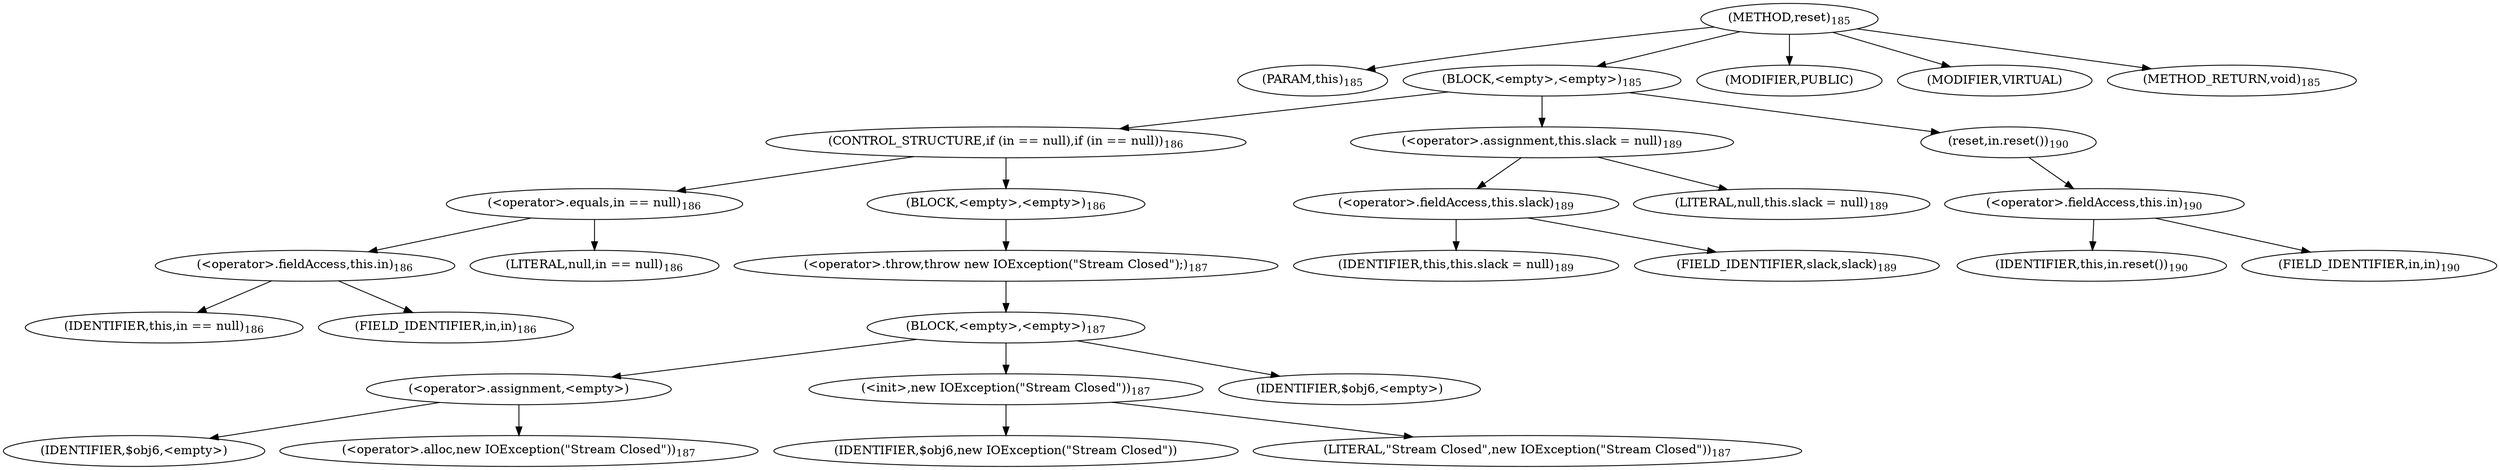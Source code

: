 digraph "reset" {  
"403" [label = <(METHOD,reset)<SUB>185</SUB>> ]
"404" [label = <(PARAM,this)<SUB>185</SUB>> ]
"405" [label = <(BLOCK,&lt;empty&gt;,&lt;empty&gt;)<SUB>185</SUB>> ]
"406" [label = <(CONTROL_STRUCTURE,if (in == null),if (in == null))<SUB>186</SUB>> ]
"407" [label = <(&lt;operator&gt;.equals,in == null)<SUB>186</SUB>> ]
"408" [label = <(&lt;operator&gt;.fieldAccess,this.in)<SUB>186</SUB>> ]
"409" [label = <(IDENTIFIER,this,in == null)<SUB>186</SUB>> ]
"410" [label = <(FIELD_IDENTIFIER,in,in)<SUB>186</SUB>> ]
"411" [label = <(LITERAL,null,in == null)<SUB>186</SUB>> ]
"412" [label = <(BLOCK,&lt;empty&gt;,&lt;empty&gt;)<SUB>186</SUB>> ]
"413" [label = <(&lt;operator&gt;.throw,throw new IOException(&quot;Stream Closed&quot;);)<SUB>187</SUB>> ]
"414" [label = <(BLOCK,&lt;empty&gt;,&lt;empty&gt;)<SUB>187</SUB>> ]
"415" [label = <(&lt;operator&gt;.assignment,&lt;empty&gt;)> ]
"416" [label = <(IDENTIFIER,$obj6,&lt;empty&gt;)> ]
"417" [label = <(&lt;operator&gt;.alloc,new IOException(&quot;Stream Closed&quot;))<SUB>187</SUB>> ]
"418" [label = <(&lt;init&gt;,new IOException(&quot;Stream Closed&quot;))<SUB>187</SUB>> ]
"419" [label = <(IDENTIFIER,$obj6,new IOException(&quot;Stream Closed&quot;))> ]
"420" [label = <(LITERAL,&quot;Stream Closed&quot;,new IOException(&quot;Stream Closed&quot;))<SUB>187</SUB>> ]
"421" [label = <(IDENTIFIER,$obj6,&lt;empty&gt;)> ]
"422" [label = <(&lt;operator&gt;.assignment,this.slack = null)<SUB>189</SUB>> ]
"423" [label = <(&lt;operator&gt;.fieldAccess,this.slack)<SUB>189</SUB>> ]
"424" [label = <(IDENTIFIER,this,this.slack = null)<SUB>189</SUB>> ]
"425" [label = <(FIELD_IDENTIFIER,slack,slack)<SUB>189</SUB>> ]
"426" [label = <(LITERAL,null,this.slack = null)<SUB>189</SUB>> ]
"427" [label = <(reset,in.reset())<SUB>190</SUB>> ]
"428" [label = <(&lt;operator&gt;.fieldAccess,this.in)<SUB>190</SUB>> ]
"429" [label = <(IDENTIFIER,this,in.reset())<SUB>190</SUB>> ]
"430" [label = <(FIELD_IDENTIFIER,in,in)<SUB>190</SUB>> ]
"431" [label = <(MODIFIER,PUBLIC)> ]
"432" [label = <(MODIFIER,VIRTUAL)> ]
"433" [label = <(METHOD_RETURN,void)<SUB>185</SUB>> ]
  "403" -> "404" 
  "403" -> "405" 
  "403" -> "431" 
  "403" -> "432" 
  "403" -> "433" 
  "405" -> "406" 
  "405" -> "422" 
  "405" -> "427" 
  "406" -> "407" 
  "406" -> "412" 
  "407" -> "408" 
  "407" -> "411" 
  "408" -> "409" 
  "408" -> "410" 
  "412" -> "413" 
  "413" -> "414" 
  "414" -> "415" 
  "414" -> "418" 
  "414" -> "421" 
  "415" -> "416" 
  "415" -> "417" 
  "418" -> "419" 
  "418" -> "420" 
  "422" -> "423" 
  "422" -> "426" 
  "423" -> "424" 
  "423" -> "425" 
  "427" -> "428" 
  "428" -> "429" 
  "428" -> "430" 
}
